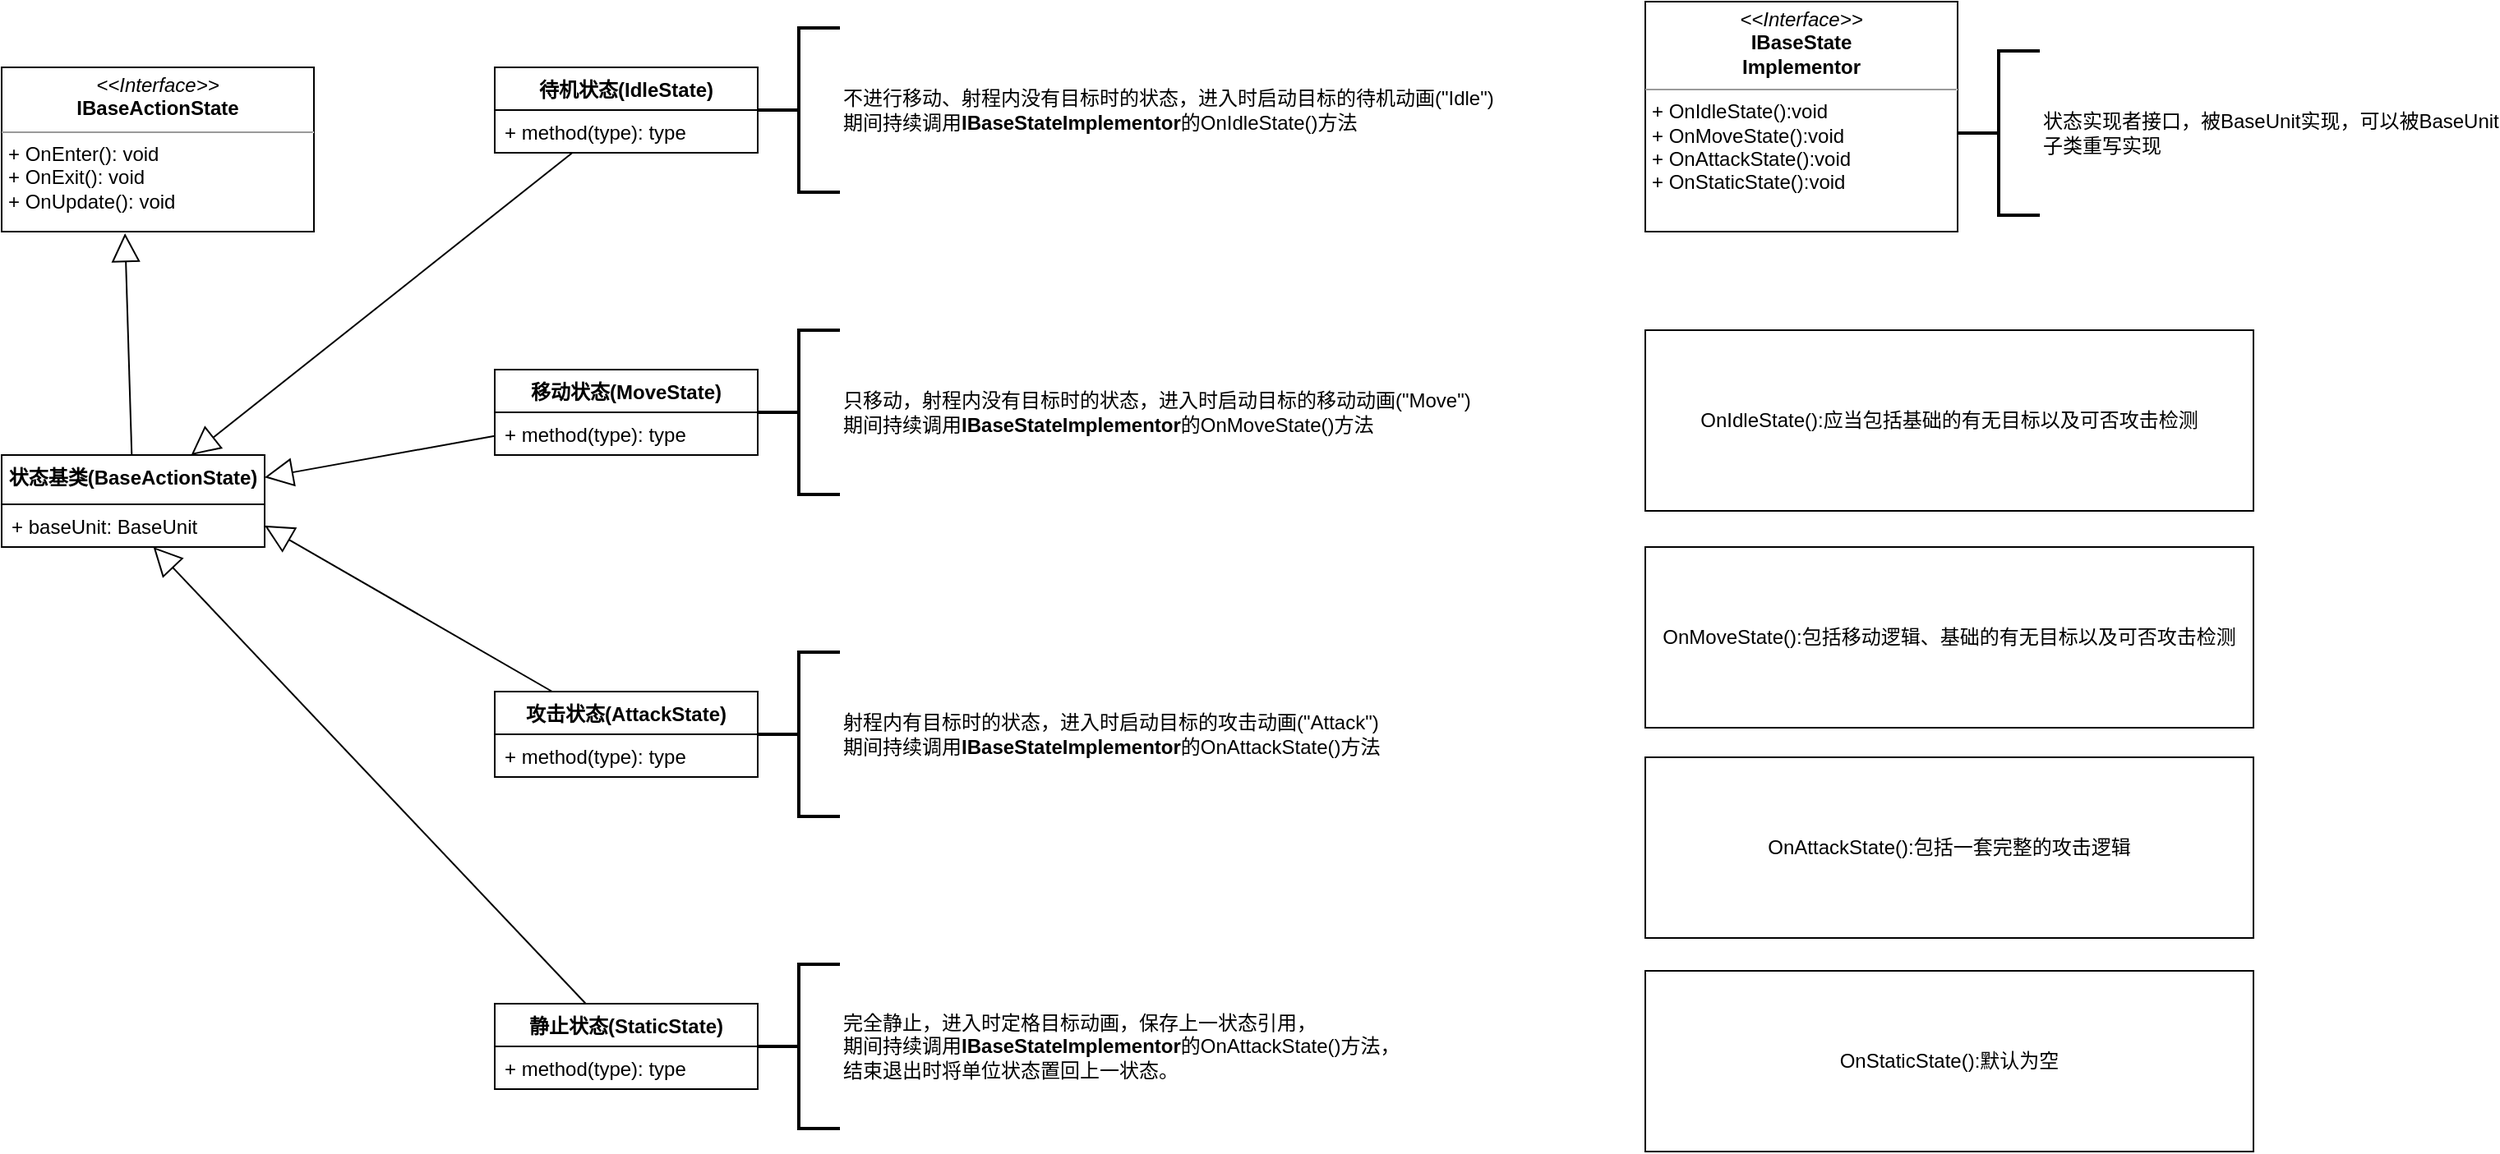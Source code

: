 <mxfile version="16.1.2" type="device"><diagram id="hHSXZwq_5o0xRvTv-Q0x" name="第 1 页"><mxGraphModel dx="1673" dy="1018" grid="1" gridSize="10" guides="1" tooltips="1" connect="1" arrows="1" fold="1" page="1" pageScale="1" pageWidth="827" pageHeight="1169" math="0" shadow="0"><root><mxCell id="0"/><mxCell id="1" parent="0"/><mxCell id="yrO6ezRJfEWC5ax0vg8e-6" style="rounded=0;orthogonalLoop=1;jettySize=auto;html=1;entryX=0.395;entryY=1.01;entryDx=0;entryDy=0;entryPerimeter=0;endArrow=block;endFill=0;endSize=15;startSize=15;" edge="1" parent="1" source="yrO6ezRJfEWC5ax0vg8e-1" target="yrO6ezRJfEWC5ax0vg8e-5"><mxGeometry relative="1" as="geometry"/></mxCell><mxCell id="yrO6ezRJfEWC5ax0vg8e-1" value="状态基类(BaseActionState)" style="swimlane;fontStyle=1;align=center;verticalAlign=top;childLayout=stackLayout;horizontal=1;startSize=30;horizontalStack=0;resizeParent=1;resizeParentMax=0;resizeLast=0;collapsible=1;marginBottom=0;" vertex="1" parent="1"><mxGeometry x="170" y="336" width="160" height="56" as="geometry"/></mxCell><mxCell id="yrO6ezRJfEWC5ax0vg8e-2" value="+ baseUnit: BaseUnit" style="text;strokeColor=none;fillColor=none;align=left;verticalAlign=top;spacingLeft=4;spacingRight=4;overflow=hidden;rotatable=0;points=[[0,0.5],[1,0.5]];portConstraint=eastwest;" vertex="1" parent="yrO6ezRJfEWC5ax0vg8e-1"><mxGeometry y="30" width="160" height="26" as="geometry"/></mxCell><mxCell id="yrO6ezRJfEWC5ax0vg8e-5" value="&lt;p style=&quot;margin: 0px ; margin-top: 4px ; text-align: center&quot;&gt;&lt;i&gt;&amp;lt;&amp;lt;Interface&amp;gt;&amp;gt;&lt;/i&gt;&lt;br&gt;&lt;b&gt;IBaseActionState&lt;/b&gt;&lt;/p&gt;&lt;hr size=&quot;1&quot;&gt;&lt;p style=&quot;margin: 0px ; margin-left: 4px&quot;&gt;+ OnEnter(): void&lt;br&gt;+ OnExit(): void&lt;/p&gt;&lt;p style=&quot;margin: 0px ; margin-left: 4px&quot;&gt;+ OnUpdate(): void&lt;/p&gt;" style="verticalAlign=top;align=left;overflow=fill;fontSize=12;fontFamily=Helvetica;html=1;" vertex="1" parent="1"><mxGeometry x="170" y="100" width="190" height="100" as="geometry"/></mxCell><mxCell id="yrO6ezRJfEWC5ax0vg8e-28" style="edgeStyle=none;rounded=0;orthogonalLoop=1;jettySize=auto;html=1;endArrow=block;endFill=0;startSize=15;endSize=15;" edge="1" parent="1" source="yrO6ezRJfEWC5ax0vg8e-7" target="yrO6ezRJfEWC5ax0vg8e-1"><mxGeometry relative="1" as="geometry"/></mxCell><mxCell id="yrO6ezRJfEWC5ax0vg8e-7" value="移动状态(MoveState)" style="swimlane;fontStyle=1;align=center;verticalAlign=top;childLayout=stackLayout;horizontal=1;startSize=26;horizontalStack=0;resizeParent=1;resizeParentMax=0;resizeLast=0;collapsible=1;marginBottom=0;" vertex="1" parent="1"><mxGeometry x="470" y="284" width="160" height="52" as="geometry"/></mxCell><mxCell id="yrO6ezRJfEWC5ax0vg8e-10" value="+ method(type): type" style="text;strokeColor=none;fillColor=none;align=left;verticalAlign=top;spacingLeft=4;spacingRight=4;overflow=hidden;rotatable=0;points=[[0,0.5],[1,0.5]];portConstraint=eastwest;" vertex="1" parent="yrO6ezRJfEWC5ax0vg8e-7"><mxGeometry y="26" width="160" height="26" as="geometry"/></mxCell><mxCell id="yrO6ezRJfEWC5ax0vg8e-29" style="edgeStyle=none;rounded=0;orthogonalLoop=1;jettySize=auto;html=1;entryX=1;entryY=0.5;entryDx=0;entryDy=0;endArrow=block;endFill=0;startSize=15;endSize=15;" edge="1" parent="1" source="yrO6ezRJfEWC5ax0vg8e-11" target="yrO6ezRJfEWC5ax0vg8e-2"><mxGeometry relative="1" as="geometry"/></mxCell><mxCell id="yrO6ezRJfEWC5ax0vg8e-11" value="攻击状态(AttackState)" style="swimlane;fontStyle=1;align=center;verticalAlign=top;childLayout=stackLayout;horizontal=1;startSize=26;horizontalStack=0;resizeParent=1;resizeParentMax=0;resizeLast=0;collapsible=1;marginBottom=0;" vertex="1" parent="1"><mxGeometry x="470" y="480" width="160" height="52" as="geometry"/></mxCell><mxCell id="yrO6ezRJfEWC5ax0vg8e-12" value="+ method(type): type" style="text;strokeColor=none;fillColor=none;align=left;verticalAlign=top;spacingLeft=4;spacingRight=4;overflow=hidden;rotatable=0;points=[[0,0.5],[1,0.5]];portConstraint=eastwest;" vertex="1" parent="yrO6ezRJfEWC5ax0vg8e-11"><mxGeometry y="26" width="160" height="26" as="geometry"/></mxCell><mxCell id="yrO6ezRJfEWC5ax0vg8e-27" style="edgeStyle=none;rounded=0;orthogonalLoop=1;jettySize=auto;html=1;endArrow=block;endFill=0;startSize=15;endSize=15;" edge="1" parent="1" source="yrO6ezRJfEWC5ax0vg8e-13" target="yrO6ezRJfEWC5ax0vg8e-1"><mxGeometry relative="1" as="geometry"/></mxCell><mxCell id="yrO6ezRJfEWC5ax0vg8e-13" value="待机状态(IdleState)" style="swimlane;fontStyle=1;align=center;verticalAlign=top;childLayout=stackLayout;horizontal=1;startSize=26;horizontalStack=0;resizeParent=1;resizeParentMax=0;resizeLast=0;collapsible=1;marginBottom=0;" vertex="1" parent="1"><mxGeometry x="470" y="100" width="160" height="52" as="geometry"/></mxCell><mxCell id="yrO6ezRJfEWC5ax0vg8e-14" value="+ method(type): type" style="text;strokeColor=none;fillColor=none;align=left;verticalAlign=top;spacingLeft=4;spacingRight=4;overflow=hidden;rotatable=0;points=[[0,0.5],[1,0.5]];portConstraint=eastwest;" vertex="1" parent="yrO6ezRJfEWC5ax0vg8e-13"><mxGeometry y="26" width="160" height="26" as="geometry"/></mxCell><mxCell id="yrO6ezRJfEWC5ax0vg8e-30" style="edgeStyle=none;rounded=0;orthogonalLoop=1;jettySize=auto;html=1;endArrow=block;endFill=0;startSize=15;endSize=15;" edge="1" parent="1" source="yrO6ezRJfEWC5ax0vg8e-16" target="yrO6ezRJfEWC5ax0vg8e-2"><mxGeometry relative="1" as="geometry"/></mxCell><mxCell id="yrO6ezRJfEWC5ax0vg8e-16" value="静止状态(StaticState)" style="swimlane;fontStyle=1;align=center;verticalAlign=top;childLayout=stackLayout;horizontal=1;startSize=26;horizontalStack=0;resizeParent=1;resizeParentMax=0;resizeLast=0;collapsible=1;marginBottom=0;" vertex="1" parent="1"><mxGeometry x="470" y="670" width="160" height="52" as="geometry"/></mxCell><mxCell id="yrO6ezRJfEWC5ax0vg8e-17" value="+ method(type): type" style="text;strokeColor=none;fillColor=none;align=left;verticalAlign=top;spacingLeft=4;spacingRight=4;overflow=hidden;rotatable=0;points=[[0,0.5],[1,0.5]];portConstraint=eastwest;" vertex="1" parent="yrO6ezRJfEWC5ax0vg8e-16"><mxGeometry y="26" width="160" height="26" as="geometry"/></mxCell><mxCell id="yrO6ezRJfEWC5ax0vg8e-18" value="不进行移动、射程内没有目标时的状态，进入时启动目标的待机动画(&quot;Idle&quot;)&lt;br&gt;期间持续调用&lt;b style=&quot;text-align: center&quot;&gt;IBaseState&lt;/b&gt;&lt;b style=&quot;text-align: center&quot;&gt;Implementor&lt;/b&gt;的OnIdleState()方法" style="strokeWidth=2;html=1;shape=mxgraph.flowchart.annotation_2;align=left;labelPosition=right;pointerEvents=1;" vertex="1" parent="1"><mxGeometry x="630" y="76" width="50" height="100" as="geometry"/></mxCell><mxCell id="yrO6ezRJfEWC5ax0vg8e-19" value="只移动，射程内没有目标时的状态，进入时启动目标的移动动画(&quot;Move&quot;)&lt;br&gt;期间持续调用&lt;b style=&quot;text-align: center&quot;&gt;IBaseState&lt;/b&gt;&lt;b style=&quot;text-align: center&quot;&gt;Implementor&lt;/b&gt;的OnMoveState()方法" style="strokeWidth=2;html=1;shape=mxgraph.flowchart.annotation_2;align=left;labelPosition=right;pointerEvents=1;" vertex="1" parent="1"><mxGeometry x="630" y="260" width="50" height="100" as="geometry"/></mxCell><mxCell id="yrO6ezRJfEWC5ax0vg8e-24" value="&lt;p style=&quot;margin: 0px ; margin-top: 4px ; text-align: center&quot;&gt;&lt;i&gt;&amp;lt;&amp;lt;Interface&amp;gt;&amp;gt;&lt;/i&gt;&lt;br&gt;&lt;b&gt;IBaseState&lt;/b&gt;&lt;/p&gt;&lt;div style=&quot;text-align: center&quot;&gt;&lt;span&gt;&lt;b&gt;Implementor&lt;/b&gt;&lt;/span&gt;&lt;/div&gt;&lt;hr size=&quot;1&quot;&gt;&lt;p style=&quot;margin: 0px ; margin-left: 4px&quot;&gt;+ OnIdleState():void&lt;/p&gt;&lt;p style=&quot;margin: 0px ; margin-left: 4px&quot;&gt;+ OnMoveState():void&lt;/p&gt;&lt;p style=&quot;margin: 0px ; margin-left: 4px&quot;&gt;+ OnAttackState():void&lt;/p&gt;&lt;p style=&quot;margin: 0px ; margin-left: 4px&quot;&gt;+ OnStaticState():void&lt;/p&gt;" style="verticalAlign=top;align=left;overflow=fill;fontSize=12;fontFamily=Helvetica;html=1;" vertex="1" parent="1"><mxGeometry x="1170" y="60" width="190" height="140" as="geometry"/></mxCell><mxCell id="yrO6ezRJfEWC5ax0vg8e-25" value="射程内有目标时的状态，进入时启动目标的攻击动画(&quot;Attack&quot;)&lt;br&gt;期间持续调用&lt;b style=&quot;text-align: center&quot;&gt;IBaseState&lt;/b&gt;&lt;b style=&quot;text-align: center&quot;&gt;Implementor&lt;/b&gt;的OnAttackState()方法" style="strokeWidth=2;html=1;shape=mxgraph.flowchart.annotation_2;align=left;labelPosition=right;pointerEvents=1;" vertex="1" parent="1"><mxGeometry x="630" y="456" width="50" height="100" as="geometry"/></mxCell><mxCell id="yrO6ezRJfEWC5ax0vg8e-26" value="完全静止，进入时定格目标动画，保存上一状态引用，&lt;br&gt;期间持续调用&lt;b style=&quot;text-align: center&quot;&gt;IBaseState&lt;/b&gt;&lt;b style=&quot;text-align: center&quot;&gt;Implementor&lt;/b&gt;的OnAttackState()方法，&lt;br&gt;结束退出时将单位状态置回上一状态。" style="strokeWidth=2;html=1;shape=mxgraph.flowchart.annotation_2;align=left;labelPosition=right;pointerEvents=1;" vertex="1" parent="1"><mxGeometry x="630" y="646" width="50" height="100" as="geometry"/></mxCell><mxCell id="yrO6ezRJfEWC5ax0vg8e-31" value="状态实现者接口，被BaseUnit实现，可以被BaseUnit&lt;br&gt;子类重写实现" style="strokeWidth=2;html=1;shape=mxgraph.flowchart.annotation_2;align=left;labelPosition=right;pointerEvents=1;" vertex="1" parent="1"><mxGeometry x="1360" y="90" width="50" height="100" as="geometry"/></mxCell><mxCell id="yrO6ezRJfEWC5ax0vg8e-32" value="OnIdleState():应当包括基础的有无目标以及可否攻击检测" style="whiteSpace=wrap;html=1;" vertex="1" parent="1"><mxGeometry x="1170" y="260" width="370" height="110" as="geometry"/></mxCell><mxCell id="yrO6ezRJfEWC5ax0vg8e-33" value="OnMoveState():包括移动逻辑、基础的有无目标以及可否攻击检测" style="whiteSpace=wrap;html=1;" vertex="1" parent="1"><mxGeometry x="1170" y="392" width="370" height="110" as="geometry"/></mxCell><mxCell id="yrO6ezRJfEWC5ax0vg8e-34" value="OnAttackState():包括一套完整的攻击逻辑" style="whiteSpace=wrap;html=1;" vertex="1" parent="1"><mxGeometry x="1170" y="520" width="370" height="110" as="geometry"/></mxCell><mxCell id="yrO6ezRJfEWC5ax0vg8e-35" value="OnStaticState():默认为空" style="whiteSpace=wrap;html=1;" vertex="1" parent="1"><mxGeometry x="1170" y="650" width="370" height="110" as="geometry"/></mxCell></root></mxGraphModel></diagram></mxfile>